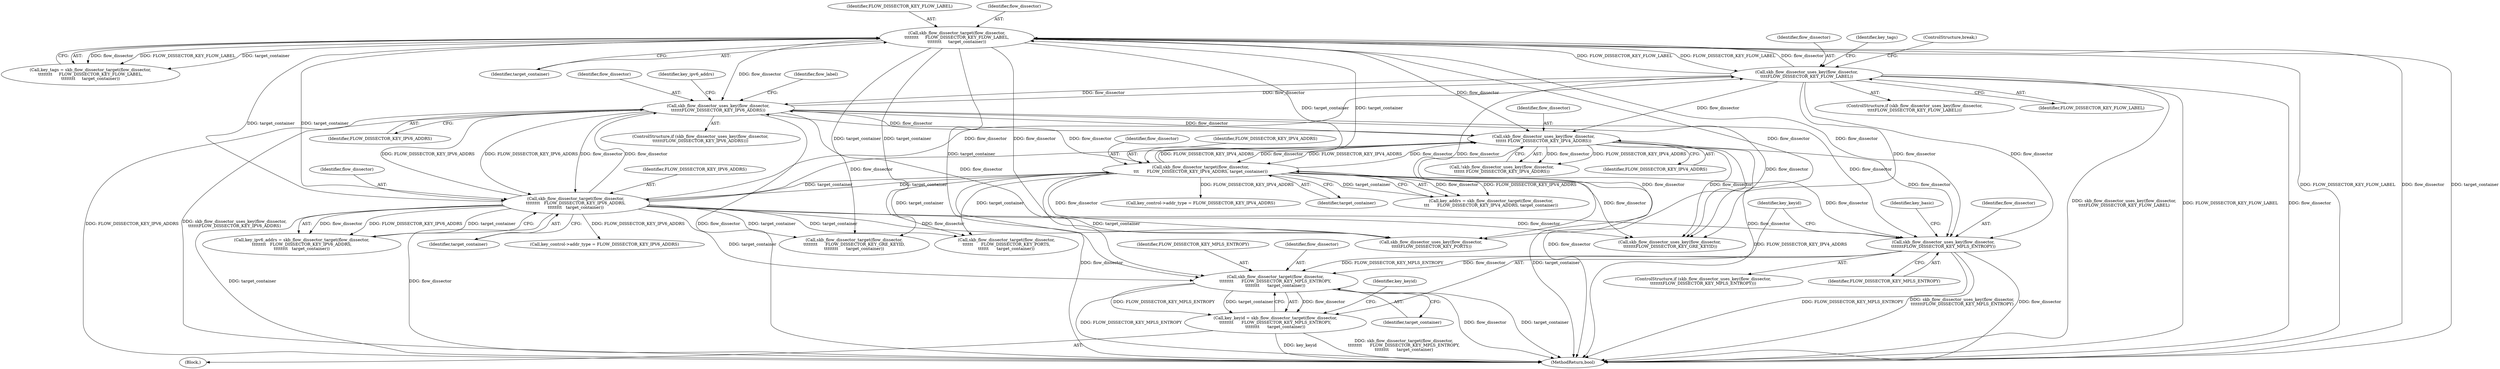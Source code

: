 digraph "0_linux_a6e544b0a88b53114bfa5a57e21b7be7a8dfc9d0@pointer" {
"1000516" [label="(Call,skb_flow_dissector_uses_key(flow_dissector,\n\t\t\t\t\t\t\tFLOW_DISSECTOR_KEY_MPLS_ENTROPY))"];
"1000332" [label="(Call,skb_flow_dissector_target(flow_dissector,\n\t\t\t\t\t\t\t\t     FLOW_DISSECTOR_KEY_FLOW_LABEL,\n\t\t\t\t\t\t\t\t     target_container))"];
"1000326" [label="(Call,skb_flow_dissector_uses_key(flow_dissector,\n\t\t\t\tFLOW_DISSECTOR_KEY_FLOW_LABEL))"];
"1000293" [label="(Call,skb_flow_dissector_uses_key(flow_dissector,\n\t\t\t\t\t\tFLOW_DISSECTOR_KEY_IPV6_ADDRS))"];
"1000239" [label="(Call,skb_flow_dissector_target(flow_dissector,\n\t\t\t      FLOW_DISSECTOR_KEY_IPV4_ADDRS, target_container))"];
"1000233" [label="(Call,skb_flow_dissector_uses_key(flow_dissector,\n\t\t\t\t\t\t FLOW_DISSECTOR_KEY_IPV4_ADDRS))"];
"1000300" [label="(Call,skb_flow_dissector_target(flow_dissector,\n\t\t\t\t\t\t\t\t   FLOW_DISSECTOR_KEY_IPV6_ADDRS,\n\t\t\t\t\t\t\t\t   target_container))"];
"1000522" [label="(Call,skb_flow_dissector_target(flow_dissector,\n\t\t\t\t\t\t\t\t      FLOW_DISSECTOR_KEY_MPLS_ENTROPY,\n\t\t\t\t\t\t\t\t      target_container))"];
"1000520" [label="(Call,key_keyid = skb_flow_dissector_target(flow_dissector,\n\t\t\t\t\t\t\t\t      FLOW_DISSECTOR_KEY_MPLS_ENTROPY,\n\t\t\t\t\t\t\t\t      target_container))"];
"1000519" [label="(Block,)"];
"1000241" [label="(Identifier,FLOW_DISSECTOR_KEY_IPV4_ADDRS)"];
"1000301" [label="(Identifier,flow_dissector)"];
"1000646" [label="(Call,skb_flow_dissector_uses_key(flow_dissector,\n \t\t\t\t\t\t\tFLOW_DISSECTOR_KEY_GRE_KEYID))"];
"1000342" [label="(ControlStructure,break;)"];
"1000330" [label="(Call,key_tags = skb_flow_dissector_target(flow_dissector,\n\t\t\t\t\t\t\t\t     FLOW_DISSECTOR_KEY_FLOW_LABEL,\n\t\t\t\t\t\t\t\t     target_container))"];
"1000520" [label="(Call,key_keyid = skb_flow_dissector_target(flow_dissector,\n\t\t\t\t\t\t\t\t      FLOW_DISSECTOR_KEY_MPLS_ENTROPY,\n\t\t\t\t\t\t\t\t      target_container))"];
"1000313" [label="(Call,key_control->addr_type = FLOW_DISSECTOR_KEY_IPV6_ADDRS)"];
"1000233" [label="(Call,skb_flow_dissector_uses_key(flow_dissector,\n\t\t\t\t\t\t FLOW_DISSECTOR_KEY_IPV4_ADDRS))"];
"1000517" [label="(Identifier,flow_dissector)"];
"1000294" [label="(Identifier,flow_dissector)"];
"1000790" [label="(Call,skb_flow_dissector_uses_key(flow_dissector,\n \t\t\t\t\tFLOW_DISSECTOR_KEY_PORTS))"];
"1000522" [label="(Call,skb_flow_dissector_target(flow_dissector,\n\t\t\t\t\t\t\t\t      FLOW_DISSECTOR_KEY_MPLS_ENTROPY,\n\t\t\t\t\t\t\t\t      target_container))"];
"1000516" [label="(Call,skb_flow_dissector_uses_key(flow_dissector,\n\t\t\t\t\t\t\tFLOW_DISSECTOR_KEY_MPLS_ENTROPY))"];
"1000812" [label="(MethodReturn,bool)"];
"1000239" [label="(Call,skb_flow_dissector_target(flow_dissector,\n\t\t\t      FLOW_DISSECTOR_KEY_IPV4_ADDRS, target_container))"];
"1000319" [label="(Identifier,flow_label)"];
"1000326" [label="(Call,skb_flow_dissector_uses_key(flow_dissector,\n\t\t\t\tFLOW_DISSECTOR_KEY_FLOW_LABEL))"];
"1000292" [label="(ControlStructure,if (skb_flow_dissector_uses_key(flow_dissector,\n\t\t\t\t\t\tFLOW_DISSECTOR_KEY_IPV6_ADDRS)))"];
"1000232" [label="(Call,!skb_flow_dissector_uses_key(flow_dissector,\n\t\t\t\t\t\t FLOW_DISSECTOR_KEY_IPV4_ADDRS))"];
"1000335" [label="(Identifier,target_container)"];
"1000234" [label="(Identifier,flow_dissector)"];
"1000525" [label="(Identifier,target_container)"];
"1000299" [label="(Identifier,key_ipv6_addrs)"];
"1000298" [label="(Call,key_ipv6_addrs = skb_flow_dissector_target(flow_dissector,\n\t\t\t\t\t\t\t\t   FLOW_DISSECTOR_KEY_IPV6_ADDRS,\n\t\t\t\t\t\t\t\t   target_container))"];
"1000303" [label="(Identifier,target_container)"];
"1000242" [label="(Identifier,target_container)"];
"1000515" [label="(ControlStructure,if (skb_flow_dissector_uses_key(flow_dissector,\n\t\t\t\t\t\t\tFLOW_DISSECTOR_KEY_MPLS_ENTROPY)))"];
"1000325" [label="(ControlStructure,if (skb_flow_dissector_uses_key(flow_dissector,\n\t\t\t\tFLOW_DISSECTOR_KEY_FLOW_LABEL)))"];
"1000334" [label="(Identifier,FLOW_DISSECTOR_KEY_FLOW_LABEL)"];
"1000235" [label="(Identifier,FLOW_DISSECTOR_KEY_IPV4_ADDRS)"];
"1000528" [label="(Identifier,key_keyid)"];
"1000524" [label="(Identifier,FLOW_DISSECTOR_KEY_MPLS_ENTROPY)"];
"1000652" [label="(Call,skb_flow_dissector_target(flow_dissector,\n\t\t\t\t\t\t\t\t      FLOW_DISSECTOR_KEY_GRE_KEYID,\n\t\t\t\t\t\t\t\t      target_container))"];
"1000518" [label="(Identifier,FLOW_DISSECTOR_KEY_MPLS_ENTROPY)"];
"1000237" [label="(Call,key_addrs = skb_flow_dissector_target(flow_dissector,\n\t\t\t      FLOW_DISSECTOR_KEY_IPV4_ADDRS, target_container))"];
"1000256" [label="(Call,key_control->addr_type = FLOW_DISSECTOR_KEY_IPV4_ADDRS)"];
"1000540" [label="(Identifier,key_basic)"];
"1000302" [label="(Identifier,FLOW_DISSECTOR_KEY_IPV6_ADDRS)"];
"1000328" [label="(Identifier,FLOW_DISSECTOR_KEY_FLOW_LABEL)"];
"1000523" [label="(Identifier,flow_dissector)"];
"1000240" [label="(Identifier,flow_dissector)"];
"1000300" [label="(Call,skb_flow_dissector_target(flow_dissector,\n\t\t\t\t\t\t\t\t   FLOW_DISSECTOR_KEY_IPV6_ADDRS,\n\t\t\t\t\t\t\t\t   target_container))"];
"1000796" [label="(Call,skb_flow_dissector_target(flow_dissector,\n\t\t\t\t\t\t      FLOW_DISSECTOR_KEY_PORTS,\n\t\t\t\t\t\t      target_container))"];
"1000521" [label="(Identifier,key_keyid)"];
"1000293" [label="(Call,skb_flow_dissector_uses_key(flow_dissector,\n\t\t\t\t\t\tFLOW_DISSECTOR_KEY_IPV6_ADDRS))"];
"1000327" [label="(Identifier,flow_dissector)"];
"1000331" [label="(Identifier,key_tags)"];
"1000332" [label="(Call,skb_flow_dissector_target(flow_dissector,\n\t\t\t\t\t\t\t\t     FLOW_DISSECTOR_KEY_FLOW_LABEL,\n\t\t\t\t\t\t\t\t     target_container))"];
"1000295" [label="(Identifier,FLOW_DISSECTOR_KEY_IPV6_ADDRS)"];
"1000333" [label="(Identifier,flow_dissector)"];
"1000516" -> "1000515"  [label="AST: "];
"1000516" -> "1000518"  [label="CFG: "];
"1000517" -> "1000516"  [label="AST: "];
"1000518" -> "1000516"  [label="AST: "];
"1000521" -> "1000516"  [label="CFG: "];
"1000540" -> "1000516"  [label="CFG: "];
"1000516" -> "1000812"  [label="DDG: FLOW_DISSECTOR_KEY_MPLS_ENTROPY"];
"1000516" -> "1000812"  [label="DDG: skb_flow_dissector_uses_key(flow_dissector,\n\t\t\t\t\t\t\tFLOW_DISSECTOR_KEY_MPLS_ENTROPY)"];
"1000516" -> "1000812"  [label="DDG: flow_dissector"];
"1000332" -> "1000516"  [label="DDG: flow_dissector"];
"1000293" -> "1000516"  [label="DDG: flow_dissector"];
"1000239" -> "1000516"  [label="DDG: flow_dissector"];
"1000300" -> "1000516"  [label="DDG: flow_dissector"];
"1000233" -> "1000516"  [label="DDG: flow_dissector"];
"1000326" -> "1000516"  [label="DDG: flow_dissector"];
"1000516" -> "1000522"  [label="DDG: flow_dissector"];
"1000516" -> "1000522"  [label="DDG: FLOW_DISSECTOR_KEY_MPLS_ENTROPY"];
"1000332" -> "1000330"  [label="AST: "];
"1000332" -> "1000335"  [label="CFG: "];
"1000333" -> "1000332"  [label="AST: "];
"1000334" -> "1000332"  [label="AST: "];
"1000335" -> "1000332"  [label="AST: "];
"1000330" -> "1000332"  [label="CFG: "];
"1000332" -> "1000812"  [label="DDG: FLOW_DISSECTOR_KEY_FLOW_LABEL"];
"1000332" -> "1000812"  [label="DDG: flow_dissector"];
"1000332" -> "1000812"  [label="DDG: target_container"];
"1000332" -> "1000233"  [label="DDG: flow_dissector"];
"1000332" -> "1000239"  [label="DDG: target_container"];
"1000332" -> "1000293"  [label="DDG: flow_dissector"];
"1000332" -> "1000300"  [label="DDG: target_container"];
"1000332" -> "1000326"  [label="DDG: FLOW_DISSECTOR_KEY_FLOW_LABEL"];
"1000332" -> "1000330"  [label="DDG: flow_dissector"];
"1000332" -> "1000330"  [label="DDG: FLOW_DISSECTOR_KEY_FLOW_LABEL"];
"1000332" -> "1000330"  [label="DDG: target_container"];
"1000326" -> "1000332"  [label="DDG: flow_dissector"];
"1000326" -> "1000332"  [label="DDG: FLOW_DISSECTOR_KEY_FLOW_LABEL"];
"1000300" -> "1000332"  [label="DDG: target_container"];
"1000239" -> "1000332"  [label="DDG: target_container"];
"1000332" -> "1000522"  [label="DDG: target_container"];
"1000332" -> "1000646"  [label="DDG: flow_dissector"];
"1000332" -> "1000652"  [label="DDG: target_container"];
"1000332" -> "1000790"  [label="DDG: flow_dissector"];
"1000332" -> "1000796"  [label="DDG: target_container"];
"1000326" -> "1000325"  [label="AST: "];
"1000326" -> "1000328"  [label="CFG: "];
"1000327" -> "1000326"  [label="AST: "];
"1000328" -> "1000326"  [label="AST: "];
"1000331" -> "1000326"  [label="CFG: "];
"1000342" -> "1000326"  [label="CFG: "];
"1000326" -> "1000812"  [label="DDG: skb_flow_dissector_uses_key(flow_dissector,\n\t\t\t\tFLOW_DISSECTOR_KEY_FLOW_LABEL)"];
"1000326" -> "1000812"  [label="DDG: FLOW_DISSECTOR_KEY_FLOW_LABEL"];
"1000326" -> "1000812"  [label="DDG: flow_dissector"];
"1000326" -> "1000233"  [label="DDG: flow_dissector"];
"1000326" -> "1000293"  [label="DDG: flow_dissector"];
"1000293" -> "1000326"  [label="DDG: flow_dissector"];
"1000300" -> "1000326"  [label="DDG: flow_dissector"];
"1000326" -> "1000646"  [label="DDG: flow_dissector"];
"1000326" -> "1000790"  [label="DDG: flow_dissector"];
"1000293" -> "1000292"  [label="AST: "];
"1000293" -> "1000295"  [label="CFG: "];
"1000294" -> "1000293"  [label="AST: "];
"1000295" -> "1000293"  [label="AST: "];
"1000299" -> "1000293"  [label="CFG: "];
"1000319" -> "1000293"  [label="CFG: "];
"1000293" -> "1000812"  [label="DDG: flow_dissector"];
"1000293" -> "1000812"  [label="DDG: skb_flow_dissector_uses_key(flow_dissector,\n\t\t\t\t\t\tFLOW_DISSECTOR_KEY_IPV6_ADDRS)"];
"1000293" -> "1000812"  [label="DDG: FLOW_DISSECTOR_KEY_IPV6_ADDRS"];
"1000293" -> "1000233"  [label="DDG: flow_dissector"];
"1000239" -> "1000293"  [label="DDG: flow_dissector"];
"1000300" -> "1000293"  [label="DDG: flow_dissector"];
"1000300" -> "1000293"  [label="DDG: FLOW_DISSECTOR_KEY_IPV6_ADDRS"];
"1000233" -> "1000293"  [label="DDG: flow_dissector"];
"1000293" -> "1000300"  [label="DDG: flow_dissector"];
"1000293" -> "1000300"  [label="DDG: FLOW_DISSECTOR_KEY_IPV6_ADDRS"];
"1000293" -> "1000646"  [label="DDG: flow_dissector"];
"1000293" -> "1000790"  [label="DDG: flow_dissector"];
"1000239" -> "1000237"  [label="AST: "];
"1000239" -> "1000242"  [label="CFG: "];
"1000240" -> "1000239"  [label="AST: "];
"1000241" -> "1000239"  [label="AST: "];
"1000242" -> "1000239"  [label="AST: "];
"1000237" -> "1000239"  [label="CFG: "];
"1000239" -> "1000812"  [label="DDG: flow_dissector"];
"1000239" -> "1000812"  [label="DDG: target_container"];
"1000239" -> "1000233"  [label="DDG: flow_dissector"];
"1000239" -> "1000233"  [label="DDG: FLOW_DISSECTOR_KEY_IPV4_ADDRS"];
"1000239" -> "1000237"  [label="DDG: flow_dissector"];
"1000239" -> "1000237"  [label="DDG: FLOW_DISSECTOR_KEY_IPV4_ADDRS"];
"1000239" -> "1000237"  [label="DDG: target_container"];
"1000233" -> "1000239"  [label="DDG: flow_dissector"];
"1000233" -> "1000239"  [label="DDG: FLOW_DISSECTOR_KEY_IPV4_ADDRS"];
"1000300" -> "1000239"  [label="DDG: target_container"];
"1000239" -> "1000256"  [label="DDG: FLOW_DISSECTOR_KEY_IPV4_ADDRS"];
"1000239" -> "1000300"  [label="DDG: target_container"];
"1000239" -> "1000522"  [label="DDG: target_container"];
"1000239" -> "1000646"  [label="DDG: flow_dissector"];
"1000239" -> "1000652"  [label="DDG: target_container"];
"1000239" -> "1000790"  [label="DDG: flow_dissector"];
"1000239" -> "1000796"  [label="DDG: target_container"];
"1000233" -> "1000232"  [label="AST: "];
"1000233" -> "1000235"  [label="CFG: "];
"1000234" -> "1000233"  [label="AST: "];
"1000235" -> "1000233"  [label="AST: "];
"1000232" -> "1000233"  [label="CFG: "];
"1000233" -> "1000812"  [label="DDG: FLOW_DISSECTOR_KEY_IPV4_ADDRS"];
"1000233" -> "1000812"  [label="DDG: flow_dissector"];
"1000233" -> "1000232"  [label="DDG: flow_dissector"];
"1000233" -> "1000232"  [label="DDG: FLOW_DISSECTOR_KEY_IPV4_ADDRS"];
"1000300" -> "1000233"  [label="DDG: flow_dissector"];
"1000233" -> "1000646"  [label="DDG: flow_dissector"];
"1000233" -> "1000790"  [label="DDG: flow_dissector"];
"1000300" -> "1000298"  [label="AST: "];
"1000300" -> "1000303"  [label="CFG: "];
"1000301" -> "1000300"  [label="AST: "];
"1000302" -> "1000300"  [label="AST: "];
"1000303" -> "1000300"  [label="AST: "];
"1000298" -> "1000300"  [label="CFG: "];
"1000300" -> "1000812"  [label="DDG: target_container"];
"1000300" -> "1000812"  [label="DDG: flow_dissector"];
"1000300" -> "1000298"  [label="DDG: flow_dissector"];
"1000300" -> "1000298"  [label="DDG: FLOW_DISSECTOR_KEY_IPV6_ADDRS"];
"1000300" -> "1000298"  [label="DDG: target_container"];
"1000300" -> "1000313"  [label="DDG: FLOW_DISSECTOR_KEY_IPV6_ADDRS"];
"1000300" -> "1000522"  [label="DDG: target_container"];
"1000300" -> "1000646"  [label="DDG: flow_dissector"];
"1000300" -> "1000652"  [label="DDG: target_container"];
"1000300" -> "1000790"  [label="DDG: flow_dissector"];
"1000300" -> "1000796"  [label="DDG: target_container"];
"1000522" -> "1000520"  [label="AST: "];
"1000522" -> "1000525"  [label="CFG: "];
"1000523" -> "1000522"  [label="AST: "];
"1000524" -> "1000522"  [label="AST: "];
"1000525" -> "1000522"  [label="AST: "];
"1000520" -> "1000522"  [label="CFG: "];
"1000522" -> "1000812"  [label="DDG: target_container"];
"1000522" -> "1000812"  [label="DDG: FLOW_DISSECTOR_KEY_MPLS_ENTROPY"];
"1000522" -> "1000812"  [label="DDG: flow_dissector"];
"1000522" -> "1000520"  [label="DDG: flow_dissector"];
"1000522" -> "1000520"  [label="DDG: FLOW_DISSECTOR_KEY_MPLS_ENTROPY"];
"1000522" -> "1000520"  [label="DDG: target_container"];
"1000520" -> "1000519"  [label="AST: "];
"1000521" -> "1000520"  [label="AST: "];
"1000528" -> "1000520"  [label="CFG: "];
"1000520" -> "1000812"  [label="DDG: skb_flow_dissector_target(flow_dissector,\n\t\t\t\t\t\t\t\t      FLOW_DISSECTOR_KEY_MPLS_ENTROPY,\n\t\t\t\t\t\t\t\t      target_container)"];
"1000520" -> "1000812"  [label="DDG: key_keyid"];
}
